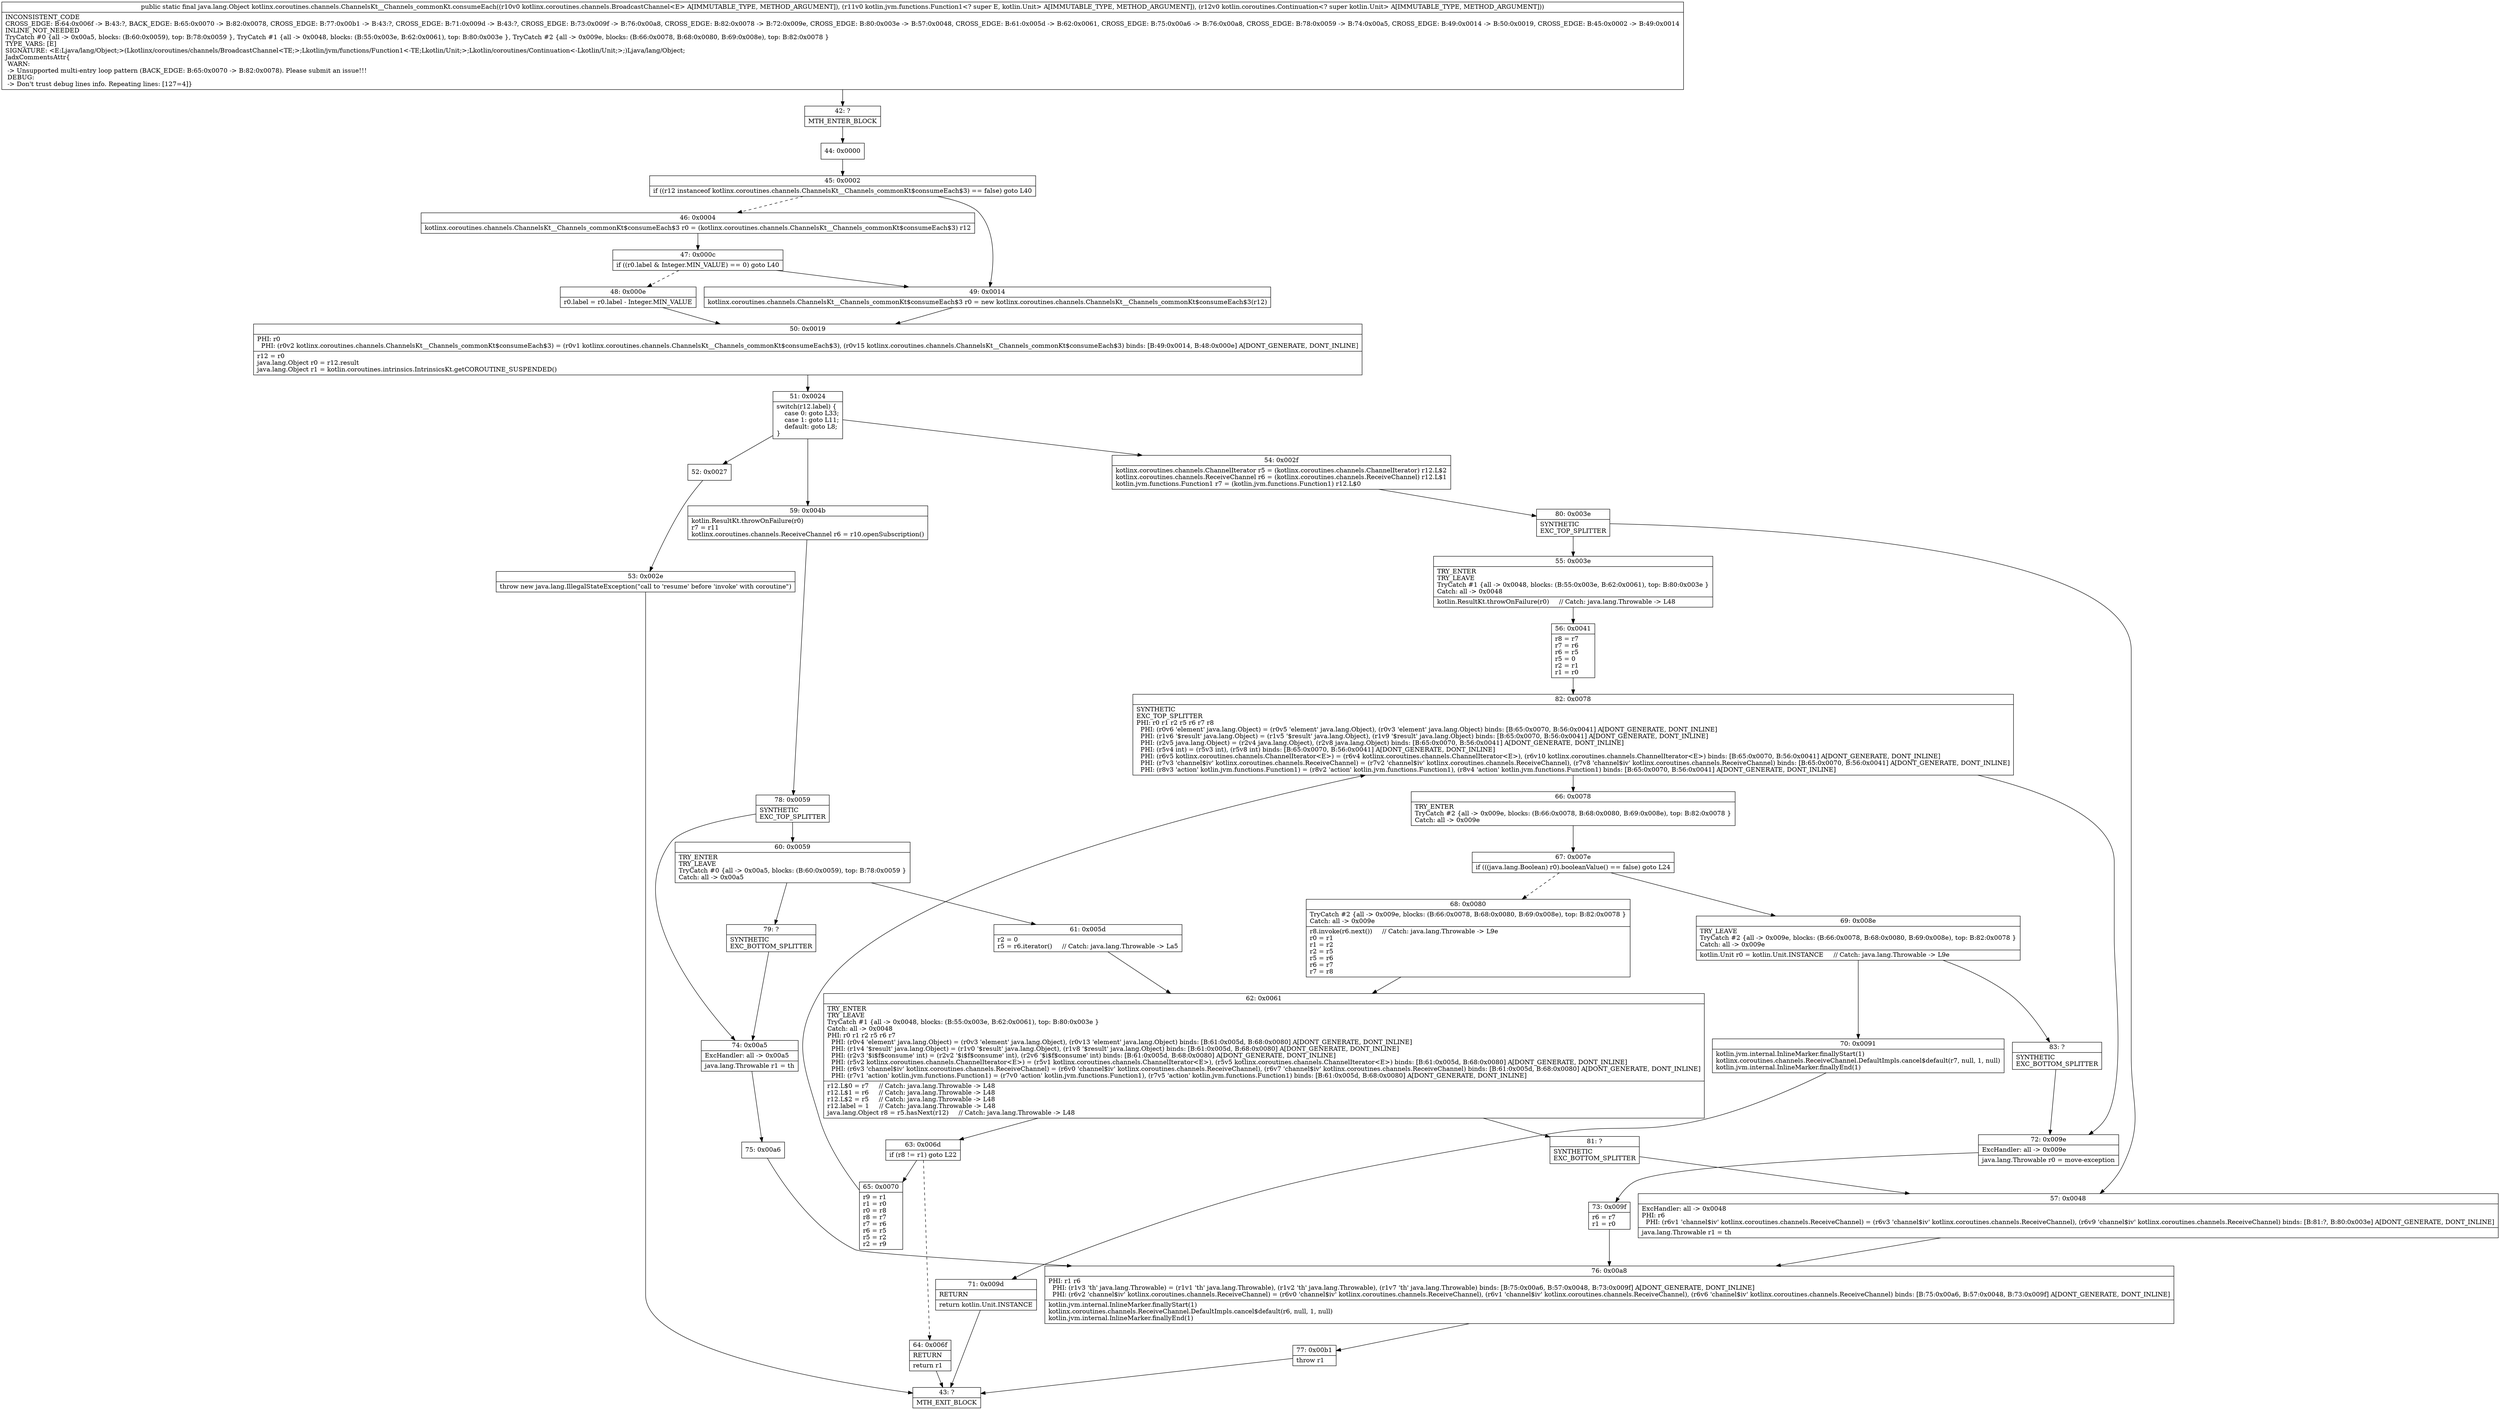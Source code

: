 digraph "CFG forkotlinx.coroutines.channels.ChannelsKt__Channels_commonKt.consumeEach(Lkotlinx\/coroutines\/channels\/BroadcastChannel;Lkotlin\/jvm\/functions\/Function1;Lkotlin\/coroutines\/Continuation;)Ljava\/lang\/Object;" {
Node_42 [shape=record,label="{42\:\ ?|MTH_ENTER_BLOCK\l}"];
Node_44 [shape=record,label="{44\:\ 0x0000}"];
Node_45 [shape=record,label="{45\:\ 0x0002|if ((r12 instanceof kotlinx.coroutines.channels.ChannelsKt__Channels_commonKt$consumeEach$3) == false) goto L40\l}"];
Node_46 [shape=record,label="{46\:\ 0x0004|kotlinx.coroutines.channels.ChannelsKt__Channels_commonKt$consumeEach$3 r0 = (kotlinx.coroutines.channels.ChannelsKt__Channels_commonKt$consumeEach$3) r12\l}"];
Node_47 [shape=record,label="{47\:\ 0x000c|if ((r0.label & Integer.MIN_VALUE) == 0) goto L40\l}"];
Node_48 [shape=record,label="{48\:\ 0x000e|r0.label = r0.label \- Integer.MIN_VALUE\l}"];
Node_50 [shape=record,label="{50\:\ 0x0019|PHI: r0 \l  PHI: (r0v2 kotlinx.coroutines.channels.ChannelsKt__Channels_commonKt$consumeEach$3) = (r0v1 kotlinx.coroutines.channels.ChannelsKt__Channels_commonKt$consumeEach$3), (r0v15 kotlinx.coroutines.channels.ChannelsKt__Channels_commonKt$consumeEach$3) binds: [B:49:0x0014, B:48:0x000e] A[DONT_GENERATE, DONT_INLINE]\l|r12 = r0\ljava.lang.Object r0 = r12.result\ljava.lang.Object r1 = kotlin.coroutines.intrinsics.IntrinsicsKt.getCOROUTINE_SUSPENDED()\l}"];
Node_51 [shape=record,label="{51\:\ 0x0024|switch(r12.label) \{\l    case 0: goto L33;\l    case 1: goto L11;\l    default: goto L8;\l\}\l}"];
Node_52 [shape=record,label="{52\:\ 0x0027}"];
Node_53 [shape=record,label="{53\:\ 0x002e|throw new java.lang.IllegalStateException(\"call to 'resume' before 'invoke' with coroutine\")\l}"];
Node_43 [shape=record,label="{43\:\ ?|MTH_EXIT_BLOCK\l}"];
Node_54 [shape=record,label="{54\:\ 0x002f|kotlinx.coroutines.channels.ChannelIterator r5 = (kotlinx.coroutines.channels.ChannelIterator) r12.L$2\lkotlinx.coroutines.channels.ReceiveChannel r6 = (kotlinx.coroutines.channels.ReceiveChannel) r12.L$1\lkotlin.jvm.functions.Function1 r7 = (kotlin.jvm.functions.Function1) r12.L$0\l}"];
Node_80 [shape=record,label="{80\:\ 0x003e|SYNTHETIC\lEXC_TOP_SPLITTER\l}"];
Node_55 [shape=record,label="{55\:\ 0x003e|TRY_ENTER\lTRY_LEAVE\lTryCatch #1 \{all \-\> 0x0048, blocks: (B:55:0x003e, B:62:0x0061), top: B:80:0x003e \}\lCatch: all \-\> 0x0048\l|kotlin.ResultKt.throwOnFailure(r0)     \/\/ Catch: java.lang.Throwable \-\> L48\l}"];
Node_56 [shape=record,label="{56\:\ 0x0041|r8 = r7\lr7 = r6\lr6 = r5\lr5 = 0\lr2 = r1\lr1 = r0\l}"];
Node_82 [shape=record,label="{82\:\ 0x0078|SYNTHETIC\lEXC_TOP_SPLITTER\lPHI: r0 r1 r2 r5 r6 r7 r8 \l  PHI: (r0v6 'element' java.lang.Object) = (r0v5 'element' java.lang.Object), (r0v3 'element' java.lang.Object) binds: [B:65:0x0070, B:56:0x0041] A[DONT_GENERATE, DONT_INLINE]\l  PHI: (r1v6 '$result' java.lang.Object) = (r1v5 '$result' java.lang.Object), (r1v9 '$result' java.lang.Object) binds: [B:65:0x0070, B:56:0x0041] A[DONT_GENERATE, DONT_INLINE]\l  PHI: (r2v5 java.lang.Object) = (r2v4 java.lang.Object), (r2v8 java.lang.Object) binds: [B:65:0x0070, B:56:0x0041] A[DONT_GENERATE, DONT_INLINE]\l  PHI: (r5v4 int) = (r5v3 int), (r5v8 int) binds: [B:65:0x0070, B:56:0x0041] A[DONT_GENERATE, DONT_INLINE]\l  PHI: (r6v5 kotlinx.coroutines.channels.ChannelIterator\<E\>) = (r6v4 kotlinx.coroutines.channels.ChannelIterator\<E\>), (r6v10 kotlinx.coroutines.channels.ChannelIterator\<E\>) binds: [B:65:0x0070, B:56:0x0041] A[DONT_GENERATE, DONT_INLINE]\l  PHI: (r7v3 'channel$iv' kotlinx.coroutines.channels.ReceiveChannel) = (r7v2 'channel$iv' kotlinx.coroutines.channels.ReceiveChannel), (r7v8 'channel$iv' kotlinx.coroutines.channels.ReceiveChannel) binds: [B:65:0x0070, B:56:0x0041] A[DONT_GENERATE, DONT_INLINE]\l  PHI: (r8v3 'action' kotlin.jvm.functions.Function1) = (r8v2 'action' kotlin.jvm.functions.Function1), (r8v4 'action' kotlin.jvm.functions.Function1) binds: [B:65:0x0070, B:56:0x0041] A[DONT_GENERATE, DONT_INLINE]\l}"];
Node_66 [shape=record,label="{66\:\ 0x0078|TRY_ENTER\lTryCatch #2 \{all \-\> 0x009e, blocks: (B:66:0x0078, B:68:0x0080, B:69:0x008e), top: B:82:0x0078 \}\lCatch: all \-\> 0x009e\l}"];
Node_67 [shape=record,label="{67\:\ 0x007e|if (((java.lang.Boolean) r0).booleanValue() == false) goto L24\l}"];
Node_68 [shape=record,label="{68\:\ 0x0080|TryCatch #2 \{all \-\> 0x009e, blocks: (B:66:0x0078, B:68:0x0080, B:69:0x008e), top: B:82:0x0078 \}\lCatch: all \-\> 0x009e\l|r8.invoke(r6.next())     \/\/ Catch: java.lang.Throwable \-\> L9e\lr0 = r1\lr1 = r2\lr2 = r5\lr5 = r6\lr6 = r7\lr7 = r8\l}"];
Node_62 [shape=record,label="{62\:\ 0x0061|TRY_ENTER\lTRY_LEAVE\lTryCatch #1 \{all \-\> 0x0048, blocks: (B:55:0x003e, B:62:0x0061), top: B:80:0x003e \}\lCatch: all \-\> 0x0048\lPHI: r0 r1 r2 r5 r6 r7 \l  PHI: (r0v4 'element' java.lang.Object) = (r0v3 'element' java.lang.Object), (r0v13 'element' java.lang.Object) binds: [B:61:0x005d, B:68:0x0080] A[DONT_GENERATE, DONT_INLINE]\l  PHI: (r1v4 '$result' java.lang.Object) = (r1v0 '$result' java.lang.Object), (r1v8 '$result' java.lang.Object) binds: [B:61:0x005d, B:68:0x0080] A[DONT_GENERATE, DONT_INLINE]\l  PHI: (r2v3 '$i$f$consume' int) = (r2v2 '$i$f$consume' int), (r2v6 '$i$f$consume' int) binds: [B:61:0x005d, B:68:0x0080] A[DONT_GENERATE, DONT_INLINE]\l  PHI: (r5v2 kotlinx.coroutines.channels.ChannelIterator\<E\>) = (r5v1 kotlinx.coroutines.channels.ChannelIterator\<E\>), (r5v5 kotlinx.coroutines.channels.ChannelIterator\<E\>) binds: [B:61:0x005d, B:68:0x0080] A[DONT_GENERATE, DONT_INLINE]\l  PHI: (r6v3 'channel$iv' kotlinx.coroutines.channels.ReceiveChannel) = (r6v0 'channel$iv' kotlinx.coroutines.channels.ReceiveChannel), (r6v7 'channel$iv' kotlinx.coroutines.channels.ReceiveChannel) binds: [B:61:0x005d, B:68:0x0080] A[DONT_GENERATE, DONT_INLINE]\l  PHI: (r7v1 'action' kotlin.jvm.functions.Function1) = (r7v0 'action' kotlin.jvm.functions.Function1), (r7v5 'action' kotlin.jvm.functions.Function1) binds: [B:61:0x005d, B:68:0x0080] A[DONT_GENERATE, DONT_INLINE]\l|r12.L$0 = r7     \/\/ Catch: java.lang.Throwable \-\> L48\lr12.L$1 = r6     \/\/ Catch: java.lang.Throwable \-\> L48\lr12.L$2 = r5     \/\/ Catch: java.lang.Throwable \-\> L48\lr12.label = 1     \/\/ Catch: java.lang.Throwable \-\> L48\ljava.lang.Object r8 = r5.hasNext(r12)     \/\/ Catch: java.lang.Throwable \-\> L48\l}"];
Node_63 [shape=record,label="{63\:\ 0x006d|if (r8 != r1) goto L22\l}"];
Node_64 [shape=record,label="{64\:\ 0x006f|RETURN\l|return r1\l}"];
Node_65 [shape=record,label="{65\:\ 0x0070|r9 = r1\lr1 = r0\lr0 = r8\lr8 = r7\lr7 = r6\lr6 = r5\lr5 = r2\lr2 = r9\l}"];
Node_81 [shape=record,label="{81\:\ ?|SYNTHETIC\lEXC_BOTTOM_SPLITTER\l}"];
Node_69 [shape=record,label="{69\:\ 0x008e|TRY_LEAVE\lTryCatch #2 \{all \-\> 0x009e, blocks: (B:66:0x0078, B:68:0x0080, B:69:0x008e), top: B:82:0x0078 \}\lCatch: all \-\> 0x009e\l|kotlin.Unit r0 = kotlin.Unit.INSTANCE     \/\/ Catch: java.lang.Throwable \-\> L9e\l}"];
Node_70 [shape=record,label="{70\:\ 0x0091|kotlin.jvm.internal.InlineMarker.finallyStart(1)\lkotlinx.coroutines.channels.ReceiveChannel.DefaultImpls.cancel$default(r7, null, 1, null)\lkotlin.jvm.internal.InlineMarker.finallyEnd(1)\l}"];
Node_71 [shape=record,label="{71\:\ 0x009d|RETURN\l|return kotlin.Unit.INSTANCE\l}"];
Node_83 [shape=record,label="{83\:\ ?|SYNTHETIC\lEXC_BOTTOM_SPLITTER\l}"];
Node_72 [shape=record,label="{72\:\ 0x009e|ExcHandler: all \-\> 0x009e\l|java.lang.Throwable r0 = move\-exception\l}"];
Node_73 [shape=record,label="{73\:\ 0x009f|r6 = r7\lr1 = r0\l}"];
Node_76 [shape=record,label="{76\:\ 0x00a8|PHI: r1 r6 \l  PHI: (r1v3 'th' java.lang.Throwable) = (r1v1 'th' java.lang.Throwable), (r1v2 'th' java.lang.Throwable), (r1v7 'th' java.lang.Throwable) binds: [B:75:0x00a6, B:57:0x0048, B:73:0x009f] A[DONT_GENERATE, DONT_INLINE]\l  PHI: (r6v2 'channel$iv' kotlinx.coroutines.channels.ReceiveChannel) = (r6v0 'channel$iv' kotlinx.coroutines.channels.ReceiveChannel), (r6v1 'channel$iv' kotlinx.coroutines.channels.ReceiveChannel), (r6v6 'channel$iv' kotlinx.coroutines.channels.ReceiveChannel) binds: [B:75:0x00a6, B:57:0x0048, B:73:0x009f] A[DONT_GENERATE, DONT_INLINE]\l|kotlin.jvm.internal.InlineMarker.finallyStart(1)\lkotlinx.coroutines.channels.ReceiveChannel.DefaultImpls.cancel$default(r6, null, 1, null)\lkotlin.jvm.internal.InlineMarker.finallyEnd(1)\l}"];
Node_77 [shape=record,label="{77\:\ 0x00b1|throw r1\l}"];
Node_57 [shape=record,label="{57\:\ 0x0048|ExcHandler: all \-\> 0x0048\lPHI: r6 \l  PHI: (r6v1 'channel$iv' kotlinx.coroutines.channels.ReceiveChannel) = (r6v3 'channel$iv' kotlinx.coroutines.channels.ReceiveChannel), (r6v9 'channel$iv' kotlinx.coroutines.channels.ReceiveChannel) binds: [B:81:?, B:80:0x003e] A[DONT_GENERATE, DONT_INLINE]\l|java.lang.Throwable r1 = th\l}"];
Node_59 [shape=record,label="{59\:\ 0x004b|kotlin.ResultKt.throwOnFailure(r0)\lr7 = r11\lkotlinx.coroutines.channels.ReceiveChannel r6 = r10.openSubscription()\l}"];
Node_78 [shape=record,label="{78\:\ 0x0059|SYNTHETIC\lEXC_TOP_SPLITTER\l}"];
Node_60 [shape=record,label="{60\:\ 0x0059|TRY_ENTER\lTRY_LEAVE\lTryCatch #0 \{all \-\> 0x00a5, blocks: (B:60:0x0059), top: B:78:0x0059 \}\lCatch: all \-\> 0x00a5\l}"];
Node_61 [shape=record,label="{61\:\ 0x005d|r2 = 0\lr5 = r6.iterator()     \/\/ Catch: java.lang.Throwable \-\> La5\l}"];
Node_79 [shape=record,label="{79\:\ ?|SYNTHETIC\lEXC_BOTTOM_SPLITTER\l}"];
Node_74 [shape=record,label="{74\:\ 0x00a5|ExcHandler: all \-\> 0x00a5\l|java.lang.Throwable r1 = th\l}"];
Node_75 [shape=record,label="{75\:\ 0x00a6}"];
Node_49 [shape=record,label="{49\:\ 0x0014|kotlinx.coroutines.channels.ChannelsKt__Channels_commonKt$consumeEach$3 r0 = new kotlinx.coroutines.channels.ChannelsKt__Channels_commonKt$consumeEach$3(r12)\l}"];
MethodNode[shape=record,label="{public static final java.lang.Object kotlinx.coroutines.channels.ChannelsKt__Channels_commonKt.consumeEach((r10v0 kotlinx.coroutines.channels.BroadcastChannel\<E\> A[IMMUTABLE_TYPE, METHOD_ARGUMENT]), (r11v0 kotlin.jvm.functions.Function1\<? super E, kotlin.Unit\> A[IMMUTABLE_TYPE, METHOD_ARGUMENT]), (r12v0 kotlin.coroutines.Continuation\<? super kotlin.Unit\> A[IMMUTABLE_TYPE, METHOD_ARGUMENT]))  | INCONSISTENT_CODE\lCROSS_EDGE: B:64:0x006f \-\> B:43:?, BACK_EDGE: B:65:0x0070 \-\> B:82:0x0078, CROSS_EDGE: B:77:0x00b1 \-\> B:43:?, CROSS_EDGE: B:71:0x009d \-\> B:43:?, CROSS_EDGE: B:73:0x009f \-\> B:76:0x00a8, CROSS_EDGE: B:82:0x0078 \-\> B:72:0x009e, CROSS_EDGE: B:80:0x003e \-\> B:57:0x0048, CROSS_EDGE: B:61:0x005d \-\> B:62:0x0061, CROSS_EDGE: B:75:0x00a6 \-\> B:76:0x00a8, CROSS_EDGE: B:78:0x0059 \-\> B:74:0x00a5, CROSS_EDGE: B:49:0x0014 \-\> B:50:0x0019, CROSS_EDGE: B:45:0x0002 \-\> B:49:0x0014\lINLINE_NOT_NEEDED\lTryCatch #0 \{all \-\> 0x00a5, blocks: (B:60:0x0059), top: B:78:0x0059 \}, TryCatch #1 \{all \-\> 0x0048, blocks: (B:55:0x003e, B:62:0x0061), top: B:80:0x003e \}, TryCatch #2 \{all \-\> 0x009e, blocks: (B:66:0x0078, B:68:0x0080, B:69:0x008e), top: B:82:0x0078 \}\lTYPE_VARS: [E]\lSIGNATURE: \<E:Ljava\/lang\/Object;\>(Lkotlinx\/coroutines\/channels\/BroadcastChannel\<TE;\>;Lkotlin\/jvm\/functions\/Function1\<\-TE;Lkotlin\/Unit;\>;Lkotlin\/coroutines\/Continuation\<\-Lkotlin\/Unit;\>;)Ljava\/lang\/Object;\lJadxCommentsAttr\{\l WARN: \l \-\> Unsupported multi\-entry loop pattern (BACK_EDGE: B:65:0x0070 \-\> B:82:0x0078). Please submit an issue!!!\l DEBUG: \l \-\> Don't trust debug lines info. Repeating lines: [127=4]\}\l}"];
MethodNode -> Node_42;Node_42 -> Node_44;
Node_44 -> Node_45;
Node_45 -> Node_46[style=dashed];
Node_45 -> Node_49;
Node_46 -> Node_47;
Node_47 -> Node_48[style=dashed];
Node_47 -> Node_49;
Node_48 -> Node_50;
Node_50 -> Node_51;
Node_51 -> Node_52;
Node_51 -> Node_54;
Node_51 -> Node_59;
Node_52 -> Node_53;
Node_53 -> Node_43;
Node_54 -> Node_80;
Node_80 -> Node_55;
Node_80 -> Node_57;
Node_55 -> Node_56;
Node_56 -> Node_82;
Node_82 -> Node_66;
Node_82 -> Node_72;
Node_66 -> Node_67;
Node_67 -> Node_68[style=dashed];
Node_67 -> Node_69;
Node_68 -> Node_62;
Node_62 -> Node_63;
Node_62 -> Node_81;
Node_63 -> Node_64[style=dashed];
Node_63 -> Node_65;
Node_64 -> Node_43;
Node_65 -> Node_82;
Node_81 -> Node_57;
Node_69 -> Node_70;
Node_69 -> Node_83;
Node_70 -> Node_71;
Node_71 -> Node_43;
Node_83 -> Node_72;
Node_72 -> Node_73;
Node_73 -> Node_76;
Node_76 -> Node_77;
Node_77 -> Node_43;
Node_57 -> Node_76;
Node_59 -> Node_78;
Node_78 -> Node_60;
Node_78 -> Node_74;
Node_60 -> Node_61;
Node_60 -> Node_79;
Node_61 -> Node_62;
Node_79 -> Node_74;
Node_74 -> Node_75;
Node_75 -> Node_76;
Node_49 -> Node_50;
}

